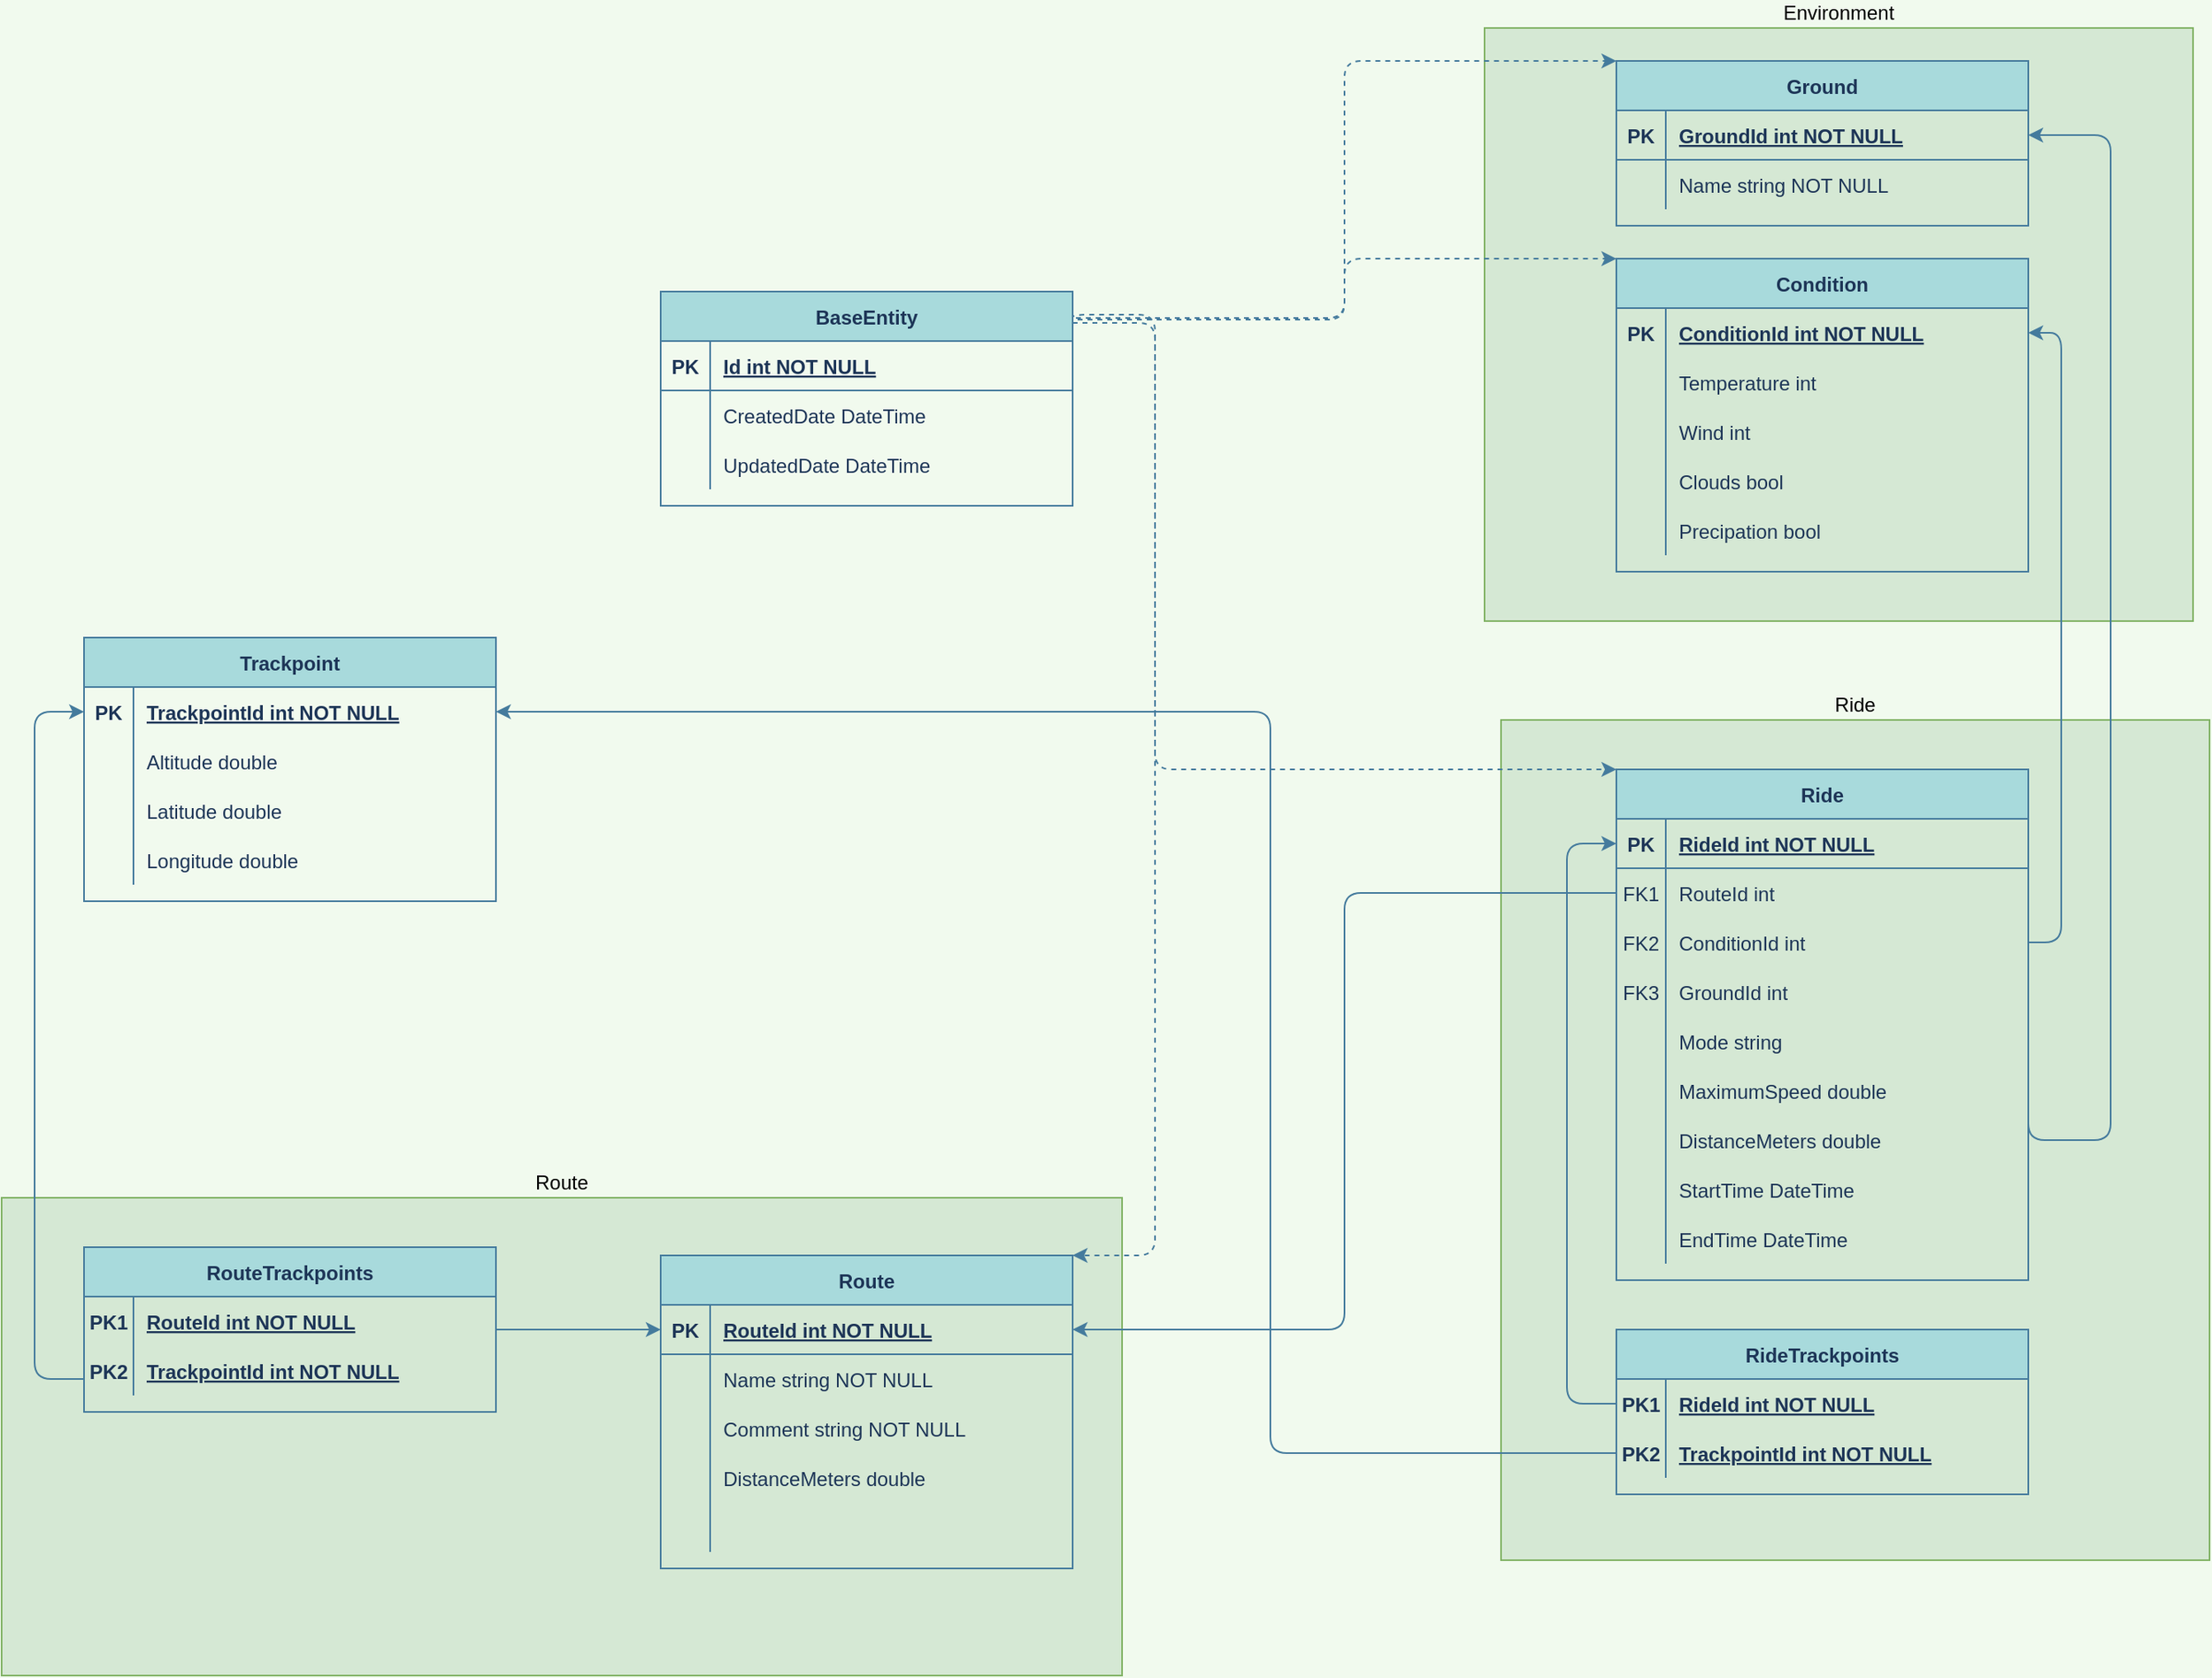 <mxfile version="14.4.9" type="device"><diagram id="R2lEEEUBdFMjLlhIrx00" name="Page-1"><mxGraphModel dx="2062" dy="1122" grid="1" gridSize="10" guides="1" tooltips="1" connect="1" arrows="1" fold="1" page="1" pageScale="1" pageWidth="1500" pageHeight="1500" background="#F1FAEE" math="0" shadow="0" extFonts="Permanent Marker^https://fonts.googleapis.com/css?family=Permanent+Marker"><root><mxCell id="0"/><mxCell id="1" parent="0"/><mxCell id="hCv6JCIEO1PQ2W5pFlKK-164" value="Route" style="rounded=0;whiteSpace=wrap;html=1;sketch=0;strokeColor=#82b366;labelBackgroundColor=none;labelPosition=center;verticalLabelPosition=top;align=center;verticalAlign=bottom;fillColor=#d5e8d4;" vertex="1" parent="1"><mxGeometry x="100" y="750" width="680" height="290" as="geometry"/></mxCell><mxCell id="hCv6JCIEO1PQ2W5pFlKK-148" value="Environment" style="rounded=0;whiteSpace=wrap;html=1;sketch=0;strokeColor=#82b366;labelBackgroundColor=none;labelPosition=center;verticalLabelPosition=top;align=center;verticalAlign=bottom;fillColor=#d5e8d4;" vertex="1" parent="1"><mxGeometry x="1000" y="40" width="430" height="360" as="geometry"/></mxCell><mxCell id="hCv6JCIEO1PQ2W5pFlKK-118" value="Ride" style="rounded=0;whiteSpace=wrap;html=1;sketch=0;strokeColor=#82b366;labelBackgroundColor=none;labelPosition=center;verticalLabelPosition=top;align=center;verticalAlign=bottom;fillColor=#d5e8d4;" vertex="1" parent="1"><mxGeometry x="1010" y="460" width="430" height="510" as="geometry"/></mxCell><mxCell id="C-vyLk0tnHw3VtMMgP7b-2" value="Condition" style="shape=table;startSize=30;container=1;collapsible=1;childLayout=tableLayout;fixedRows=1;rowLines=0;fontStyle=1;align=center;resizeLast=1;fillColor=#A8DADC;strokeColor=#457B9D;fontColor=#1D3557;" parent="1" vertex="1"><mxGeometry x="1080" y="180" width="250" height="190" as="geometry"/></mxCell><mxCell id="hCv6JCIEO1PQ2W5pFlKK-109" style="shape=partialRectangle;collapsible=0;dropTarget=0;pointerEvents=0;fillColor=none;points=[[0,0.5],[1,0.5]];portConstraint=eastwest;top=0;left=0;right=0;bottom=0;strokeColor=#457B9D;fontColor=#1D3557;" vertex="1" parent="C-vyLk0tnHw3VtMMgP7b-2"><mxGeometry y="30" width="250" height="30" as="geometry"/></mxCell><mxCell id="hCv6JCIEO1PQ2W5pFlKK-110" value="PK" style="shape=partialRectangle;overflow=hidden;connectable=0;fillColor=none;top=0;left=0;bottom=0;right=0;strokeColor=#457B9D;fontColor=#1D3557;fontStyle=1" vertex="1" parent="hCv6JCIEO1PQ2W5pFlKK-109"><mxGeometry width="30" height="30" as="geometry"/></mxCell><mxCell id="hCv6JCIEO1PQ2W5pFlKK-111" value="ConditionId int NOT NULL" style="shape=partialRectangle;overflow=hidden;connectable=0;fillColor=none;top=0;left=0;bottom=0;right=0;align=left;spacingLeft=6;strokeColor=#457B9D;fontColor=#1D3557;fontStyle=5" vertex="1" parent="hCv6JCIEO1PQ2W5pFlKK-109"><mxGeometry x="30" width="220" height="30" as="geometry"/></mxCell><mxCell id="C-vyLk0tnHw3VtMMgP7b-6" value="" style="shape=partialRectangle;collapsible=0;dropTarget=0;pointerEvents=0;fillColor=none;points=[[0,0.5],[1,0.5]];portConstraint=eastwest;top=0;left=0;right=0;bottom=0;strokeColor=#457B9D;fontColor=#1D3557;" parent="C-vyLk0tnHw3VtMMgP7b-2" vertex="1"><mxGeometry y="60" width="250" height="30" as="geometry"/></mxCell><mxCell id="C-vyLk0tnHw3VtMMgP7b-7" value="" style="shape=partialRectangle;overflow=hidden;connectable=0;fillColor=none;top=0;left=0;bottom=0;right=0;strokeColor=#457B9D;fontColor=#1D3557;" parent="C-vyLk0tnHw3VtMMgP7b-6" vertex="1"><mxGeometry width="30" height="30" as="geometry"/></mxCell><mxCell id="C-vyLk0tnHw3VtMMgP7b-8" value="Temperature int" style="shape=partialRectangle;overflow=hidden;connectable=0;fillColor=none;top=0;left=0;bottom=0;right=0;align=left;spacingLeft=6;strokeColor=#457B9D;fontColor=#1D3557;" parent="C-vyLk0tnHw3VtMMgP7b-6" vertex="1"><mxGeometry x="30" width="220" height="30" as="geometry"/></mxCell><mxCell id="C-vyLk0tnHw3VtMMgP7b-9" value="" style="shape=partialRectangle;collapsible=0;dropTarget=0;pointerEvents=0;fillColor=none;points=[[0,0.5],[1,0.5]];portConstraint=eastwest;top=0;left=0;right=0;bottom=0;strokeColor=#457B9D;fontColor=#1D3557;" parent="C-vyLk0tnHw3VtMMgP7b-2" vertex="1"><mxGeometry y="90" width="250" height="30" as="geometry"/></mxCell><mxCell id="C-vyLk0tnHw3VtMMgP7b-10" value="" style="shape=partialRectangle;overflow=hidden;connectable=0;fillColor=none;top=0;left=0;bottom=0;right=0;strokeColor=#457B9D;fontColor=#1D3557;" parent="C-vyLk0tnHw3VtMMgP7b-9" vertex="1"><mxGeometry width="30" height="30" as="geometry"/></mxCell><mxCell id="C-vyLk0tnHw3VtMMgP7b-11" value="Wind int" style="shape=partialRectangle;overflow=hidden;connectable=0;fillColor=none;top=0;left=0;bottom=0;right=0;align=left;spacingLeft=6;strokeColor=#457B9D;fontColor=#1D3557;" parent="C-vyLk0tnHw3VtMMgP7b-9" vertex="1"><mxGeometry x="30" width="220" height="30" as="geometry"/></mxCell><mxCell id="hCv6JCIEO1PQ2W5pFlKK-77" style="shape=partialRectangle;collapsible=0;dropTarget=0;pointerEvents=0;fillColor=none;points=[[0,0.5],[1,0.5]];portConstraint=eastwest;top=0;left=0;right=0;bottom=0;strokeColor=#457B9D;fontColor=#1D3557;" vertex="1" parent="C-vyLk0tnHw3VtMMgP7b-2"><mxGeometry y="120" width="250" height="30" as="geometry"/></mxCell><mxCell id="hCv6JCIEO1PQ2W5pFlKK-78" style="shape=partialRectangle;overflow=hidden;connectable=0;fillColor=none;top=0;left=0;bottom=0;right=0;strokeColor=#457B9D;fontColor=#1D3557;" vertex="1" parent="hCv6JCIEO1PQ2W5pFlKK-77"><mxGeometry width="30" height="30" as="geometry"/></mxCell><mxCell id="hCv6JCIEO1PQ2W5pFlKK-79" value="Clouds bool" style="shape=partialRectangle;overflow=hidden;connectable=0;fillColor=none;top=0;left=0;bottom=0;right=0;align=left;spacingLeft=6;strokeColor=#457B9D;fontColor=#1D3557;" vertex="1" parent="hCv6JCIEO1PQ2W5pFlKK-77"><mxGeometry x="30" width="220" height="30" as="geometry"/></mxCell><mxCell id="hCv6JCIEO1PQ2W5pFlKK-74" style="shape=partialRectangle;collapsible=0;dropTarget=0;pointerEvents=0;fillColor=none;points=[[0,0.5],[1,0.5]];portConstraint=eastwest;top=0;left=0;right=0;bottom=0;strokeColor=#457B9D;fontColor=#1D3557;" vertex="1" parent="C-vyLk0tnHw3VtMMgP7b-2"><mxGeometry y="150" width="250" height="30" as="geometry"/></mxCell><mxCell id="hCv6JCIEO1PQ2W5pFlKK-75" style="shape=partialRectangle;overflow=hidden;connectable=0;fillColor=none;top=0;left=0;bottom=0;right=0;strokeColor=#457B9D;fontColor=#1D3557;" vertex="1" parent="hCv6JCIEO1PQ2W5pFlKK-74"><mxGeometry width="30" height="30" as="geometry"/></mxCell><mxCell id="hCv6JCIEO1PQ2W5pFlKK-76" value="Precipation bool" style="shape=partialRectangle;overflow=hidden;connectable=0;fillColor=none;top=0;left=0;bottom=0;right=0;align=left;spacingLeft=6;strokeColor=#457B9D;fontColor=#1D3557;" vertex="1" parent="hCv6JCIEO1PQ2W5pFlKK-74"><mxGeometry x="30" width="220" height="30" as="geometry"/></mxCell><mxCell id="C-vyLk0tnHw3VtMMgP7b-13" value="Ride" style="shape=table;startSize=30;container=1;collapsible=1;childLayout=tableLayout;fixedRows=1;rowLines=0;fontStyle=1;align=center;resizeLast=1;fillColor=#A8DADC;strokeColor=#457B9D;fontColor=#1D3557;" parent="1" vertex="1"><mxGeometry x="1080" y="490" width="250" height="310" as="geometry"/></mxCell><mxCell id="C-vyLk0tnHw3VtMMgP7b-14" value="" style="shape=partialRectangle;collapsible=0;dropTarget=0;pointerEvents=0;fillColor=none;points=[[0,0.5],[1,0.5]];portConstraint=eastwest;top=0;left=0;right=0;bottom=1;strokeColor=#457B9D;fontColor=#1D3557;" parent="C-vyLk0tnHw3VtMMgP7b-13" vertex="1"><mxGeometry y="30" width="250" height="30" as="geometry"/></mxCell><mxCell id="C-vyLk0tnHw3VtMMgP7b-15" value="PK" style="shape=partialRectangle;overflow=hidden;connectable=0;fillColor=none;top=0;left=0;bottom=0;right=0;fontStyle=1;strokeColor=#457B9D;fontColor=#1D3557;" parent="C-vyLk0tnHw3VtMMgP7b-14" vertex="1"><mxGeometry width="30" height="30" as="geometry"/></mxCell><mxCell id="C-vyLk0tnHw3VtMMgP7b-16" value="RideId int NOT NULL " style="shape=partialRectangle;overflow=hidden;connectable=0;fillColor=none;top=0;left=0;bottom=0;right=0;align=left;spacingLeft=6;fontStyle=5;strokeColor=#457B9D;fontColor=#1D3557;" parent="C-vyLk0tnHw3VtMMgP7b-14" vertex="1"><mxGeometry x="30" width="220" height="30" as="geometry"/></mxCell><mxCell id="hCv6JCIEO1PQ2W5pFlKK-119" style="shape=partialRectangle;collapsible=0;dropTarget=0;pointerEvents=0;fillColor=none;points=[[0,0.5],[1,0.5]];portConstraint=eastwest;top=0;left=0;right=0;bottom=0;strokeColor=#457B9D;fontColor=#1D3557;" vertex="1" parent="C-vyLk0tnHw3VtMMgP7b-13"><mxGeometry y="60" width="250" height="30" as="geometry"/></mxCell><mxCell id="hCv6JCIEO1PQ2W5pFlKK-120" value="FK1" style="shape=partialRectangle;overflow=hidden;connectable=0;fillColor=none;top=0;left=0;bottom=0;right=0;strokeColor=#457B9D;fontColor=#1D3557;" vertex="1" parent="hCv6JCIEO1PQ2W5pFlKK-119"><mxGeometry width="30" height="30" as="geometry"/></mxCell><mxCell id="hCv6JCIEO1PQ2W5pFlKK-121" value="RouteId int" style="shape=partialRectangle;overflow=hidden;connectable=0;fillColor=none;top=0;left=0;bottom=0;right=0;align=left;spacingLeft=6;strokeColor=#457B9D;fontColor=#1D3557;" vertex="1" parent="hCv6JCIEO1PQ2W5pFlKK-119"><mxGeometry x="30" width="220" height="30" as="geometry"/></mxCell><mxCell id="hCv6JCIEO1PQ2W5pFlKK-112" style="shape=partialRectangle;collapsible=0;dropTarget=0;pointerEvents=0;fillColor=none;points=[[0,0.5],[1,0.5]];portConstraint=eastwest;top=0;left=0;right=0;bottom=0;strokeColor=#457B9D;fontColor=#1D3557;" vertex="1" parent="C-vyLk0tnHw3VtMMgP7b-13"><mxGeometry y="90" width="250" height="30" as="geometry"/></mxCell><mxCell id="hCv6JCIEO1PQ2W5pFlKK-113" value="FK2" style="shape=partialRectangle;overflow=hidden;connectable=0;fillColor=none;top=0;left=0;bottom=0;right=0;strokeColor=#457B9D;fontColor=#1D3557;" vertex="1" parent="hCv6JCIEO1PQ2W5pFlKK-112"><mxGeometry width="30" height="30" as="geometry"/></mxCell><mxCell id="hCv6JCIEO1PQ2W5pFlKK-114" value="ConditionId int" style="shape=partialRectangle;overflow=hidden;connectable=0;fillColor=none;top=0;left=0;bottom=0;right=0;align=left;spacingLeft=6;strokeColor=#457B9D;fontColor=#1D3557;" vertex="1" parent="hCv6JCIEO1PQ2W5pFlKK-112"><mxGeometry x="30" width="220" height="30" as="geometry"/></mxCell><mxCell id="hCv6JCIEO1PQ2W5pFlKK-140" style="shape=partialRectangle;collapsible=0;dropTarget=0;pointerEvents=0;fillColor=none;points=[[0,0.5],[1,0.5]];portConstraint=eastwest;top=0;left=0;right=0;bottom=0;strokeColor=#457B9D;fontColor=#1D3557;" vertex="1" parent="C-vyLk0tnHw3VtMMgP7b-13"><mxGeometry y="120" width="250" height="30" as="geometry"/></mxCell><mxCell id="hCv6JCIEO1PQ2W5pFlKK-141" value="FK3" style="shape=partialRectangle;overflow=hidden;connectable=0;fillColor=none;top=0;left=0;bottom=0;right=0;strokeColor=#457B9D;fontColor=#1D3557;" vertex="1" parent="hCv6JCIEO1PQ2W5pFlKK-140"><mxGeometry width="30" height="30" as="geometry"/></mxCell><mxCell id="hCv6JCIEO1PQ2W5pFlKK-142" value="GroundId int" style="shape=partialRectangle;overflow=hidden;connectable=0;fillColor=none;top=0;left=0;bottom=0;right=0;align=left;spacingLeft=6;strokeColor=#457B9D;fontColor=#1D3557;" vertex="1" parent="hCv6JCIEO1PQ2W5pFlKK-140"><mxGeometry x="30" width="220" height="30" as="geometry"/></mxCell><mxCell id="hCv6JCIEO1PQ2W5pFlKK-145" style="shape=partialRectangle;collapsible=0;dropTarget=0;pointerEvents=0;fillColor=none;points=[[0,0.5],[1,0.5]];portConstraint=eastwest;top=0;left=0;right=0;bottom=0;strokeColor=#457B9D;fontColor=#1D3557;" vertex="1" parent="C-vyLk0tnHw3VtMMgP7b-13"><mxGeometry y="150" width="250" height="30" as="geometry"/></mxCell><mxCell id="hCv6JCIEO1PQ2W5pFlKK-146" style="shape=partialRectangle;overflow=hidden;connectable=0;fillColor=none;top=0;left=0;bottom=0;right=0;strokeColor=#457B9D;fontColor=#1D3557;" vertex="1" parent="hCv6JCIEO1PQ2W5pFlKK-145"><mxGeometry width="30" height="30" as="geometry"/></mxCell><mxCell id="hCv6JCIEO1PQ2W5pFlKK-147" value="Mode string" style="shape=partialRectangle;overflow=hidden;connectable=0;fillColor=none;top=0;left=0;bottom=0;right=0;align=left;spacingLeft=6;strokeColor=#457B9D;fontColor=#1D3557;" vertex="1" parent="hCv6JCIEO1PQ2W5pFlKK-145"><mxGeometry x="30" width="220" height="30" as="geometry"/></mxCell><mxCell id="C-vyLk0tnHw3VtMMgP7b-17" value="" style="shape=partialRectangle;collapsible=0;dropTarget=0;pointerEvents=0;fillColor=none;points=[[0,0.5],[1,0.5]];portConstraint=eastwest;top=0;left=0;right=0;bottom=0;strokeColor=#457B9D;fontColor=#1D3557;" parent="C-vyLk0tnHw3VtMMgP7b-13" vertex="1"><mxGeometry y="180" width="250" height="30" as="geometry"/></mxCell><mxCell id="C-vyLk0tnHw3VtMMgP7b-18" value="" style="shape=partialRectangle;overflow=hidden;connectable=0;fillColor=none;top=0;left=0;bottom=0;right=0;strokeColor=#457B9D;fontColor=#1D3557;" parent="C-vyLk0tnHw3VtMMgP7b-17" vertex="1"><mxGeometry width="30" height="30" as="geometry"/></mxCell><mxCell id="C-vyLk0tnHw3VtMMgP7b-19" value="MaximumSpeed double" style="shape=partialRectangle;overflow=hidden;connectable=0;fillColor=none;top=0;left=0;bottom=0;right=0;align=left;spacingLeft=6;strokeColor=#457B9D;fontColor=#1D3557;" parent="C-vyLk0tnHw3VtMMgP7b-17" vertex="1"><mxGeometry x="30" width="220" height="30" as="geometry"/></mxCell><mxCell id="C-vyLk0tnHw3VtMMgP7b-20" value="" style="shape=partialRectangle;collapsible=0;dropTarget=0;pointerEvents=0;fillColor=none;points=[[0,0.5],[1,0.5]];portConstraint=eastwest;top=0;left=0;right=0;bottom=0;strokeColor=#457B9D;fontColor=#1D3557;" parent="C-vyLk0tnHw3VtMMgP7b-13" vertex="1"><mxGeometry y="210" width="250" height="30" as="geometry"/></mxCell><mxCell id="C-vyLk0tnHw3VtMMgP7b-21" value="" style="shape=partialRectangle;overflow=hidden;connectable=0;fillColor=none;top=0;left=0;bottom=0;right=0;strokeColor=#457B9D;fontColor=#1D3557;" parent="C-vyLk0tnHw3VtMMgP7b-20" vertex="1"><mxGeometry width="30" height="30" as="geometry"/></mxCell><mxCell id="C-vyLk0tnHw3VtMMgP7b-22" value="DistanceMeters double" style="shape=partialRectangle;overflow=hidden;connectable=0;fillColor=none;top=0;left=0;bottom=0;right=0;align=left;spacingLeft=6;strokeColor=#457B9D;fontColor=#1D3557;" parent="C-vyLk0tnHw3VtMMgP7b-20" vertex="1"><mxGeometry x="30" width="220" height="30" as="geometry"/></mxCell><mxCell id="hCv6JCIEO1PQ2W5pFlKK-85" style="shape=partialRectangle;collapsible=0;dropTarget=0;pointerEvents=0;fillColor=none;points=[[0,0.5],[1,0.5]];portConstraint=eastwest;top=0;left=0;right=0;bottom=0;strokeColor=#457B9D;fontColor=#1D3557;" vertex="1" parent="C-vyLk0tnHw3VtMMgP7b-13"><mxGeometry y="240" width="250" height="30" as="geometry"/></mxCell><mxCell id="hCv6JCIEO1PQ2W5pFlKK-86" style="shape=partialRectangle;overflow=hidden;connectable=0;fillColor=none;top=0;left=0;bottom=0;right=0;strokeColor=#457B9D;fontColor=#1D3557;" vertex="1" parent="hCv6JCIEO1PQ2W5pFlKK-85"><mxGeometry width="30" height="30" as="geometry"/></mxCell><mxCell id="hCv6JCIEO1PQ2W5pFlKK-87" value="StartTime DateTime" style="shape=partialRectangle;overflow=hidden;connectable=0;fillColor=none;top=0;left=0;bottom=0;right=0;align=left;spacingLeft=6;strokeColor=#457B9D;fontColor=#1D3557;" vertex="1" parent="hCv6JCIEO1PQ2W5pFlKK-85"><mxGeometry x="30" width="220" height="30" as="geometry"/></mxCell><mxCell id="hCv6JCIEO1PQ2W5pFlKK-88" style="shape=partialRectangle;collapsible=0;dropTarget=0;pointerEvents=0;fillColor=none;points=[[0,0.5],[1,0.5]];portConstraint=eastwest;top=0;left=0;right=0;bottom=0;strokeColor=#457B9D;fontColor=#1D3557;" vertex="1" parent="C-vyLk0tnHw3VtMMgP7b-13"><mxGeometry y="270" width="250" height="30" as="geometry"/></mxCell><mxCell id="hCv6JCIEO1PQ2W5pFlKK-89" style="shape=partialRectangle;overflow=hidden;connectable=0;fillColor=none;top=0;left=0;bottom=0;right=0;strokeColor=#457B9D;fontColor=#1D3557;" vertex="1" parent="hCv6JCIEO1PQ2W5pFlKK-88"><mxGeometry width="30" height="30" as="geometry"/></mxCell><mxCell id="hCv6JCIEO1PQ2W5pFlKK-90" value="EndTime DateTime" style="shape=partialRectangle;overflow=hidden;connectable=0;fillColor=none;top=0;left=0;bottom=0;right=0;align=left;spacingLeft=6;strokeColor=#457B9D;fontColor=#1D3557;" vertex="1" parent="hCv6JCIEO1PQ2W5pFlKK-88"><mxGeometry x="30" width="220" height="30" as="geometry"/></mxCell><mxCell id="hCv6JCIEO1PQ2W5pFlKK-166" style="edgeStyle=orthogonalEdgeStyle;curved=0;rounded=1;sketch=0;orthogonalLoop=1;jettySize=auto;html=1;entryX=0;entryY=0;entryDx=0;entryDy=0;dashed=1;strokeColor=#457B9D;fillColor=#A8DADC;fontColor=#000000;exitX=1.008;exitY=0.123;exitDx=0;exitDy=0;exitPerimeter=0;" edge="1" parent="1" source="C-vyLk0tnHw3VtMMgP7b-23" target="hCv6JCIEO1PQ2W5pFlKK-130"><mxGeometry relative="1" as="geometry"><Array as="points"><mxPoint x="915" y="216"/><mxPoint x="915" y="60"/></Array></mxGeometry></mxCell><mxCell id="C-vyLk0tnHw3VtMMgP7b-23" value="BaseEntity" style="shape=table;startSize=30;container=1;collapsible=1;childLayout=tableLayout;fixedRows=1;rowLines=0;fontStyle=1;align=center;resizeLast=1;fillColor=#A8DADC;strokeColor=#457B9D;fontColor=#1D3557;" parent="1" vertex="1"><mxGeometry x="500" y="200" width="250" height="130" as="geometry"/></mxCell><mxCell id="C-vyLk0tnHw3VtMMgP7b-24" value="" style="shape=partialRectangle;collapsible=0;dropTarget=0;pointerEvents=0;fillColor=none;points=[[0,0.5],[1,0.5]];portConstraint=eastwest;top=0;left=0;right=0;bottom=1;strokeColor=#457B9D;fontColor=#1D3557;" parent="C-vyLk0tnHw3VtMMgP7b-23" vertex="1"><mxGeometry y="30" width="250" height="30" as="geometry"/></mxCell><mxCell id="C-vyLk0tnHw3VtMMgP7b-25" value="PK" style="shape=partialRectangle;overflow=hidden;connectable=0;fillColor=none;top=0;left=0;bottom=0;right=0;fontStyle=1;strokeColor=#457B9D;fontColor=#1D3557;" parent="C-vyLk0tnHw3VtMMgP7b-24" vertex="1"><mxGeometry width="30" height="30" as="geometry"/></mxCell><mxCell id="C-vyLk0tnHw3VtMMgP7b-26" value="Id int NOT NULL " style="shape=partialRectangle;overflow=hidden;connectable=0;fillColor=none;top=0;left=0;bottom=0;right=0;align=left;spacingLeft=6;fontStyle=5;strokeColor=#457B9D;fontColor=#1D3557;" parent="C-vyLk0tnHw3VtMMgP7b-24" vertex="1"><mxGeometry x="30" width="220" height="30" as="geometry"/></mxCell><mxCell id="C-vyLk0tnHw3VtMMgP7b-27" value="" style="shape=partialRectangle;collapsible=0;dropTarget=0;pointerEvents=0;fillColor=none;points=[[0,0.5],[1,0.5]];portConstraint=eastwest;top=0;left=0;right=0;bottom=0;strokeColor=#457B9D;fontColor=#1D3557;" parent="C-vyLk0tnHw3VtMMgP7b-23" vertex="1"><mxGeometry y="60" width="250" height="30" as="geometry"/></mxCell><mxCell id="C-vyLk0tnHw3VtMMgP7b-28" value="" style="shape=partialRectangle;overflow=hidden;connectable=0;fillColor=none;top=0;left=0;bottom=0;right=0;strokeColor=#457B9D;fontColor=#1D3557;" parent="C-vyLk0tnHw3VtMMgP7b-27" vertex="1"><mxGeometry width="30" height="30" as="geometry"/></mxCell><mxCell id="C-vyLk0tnHw3VtMMgP7b-29" value="CreatedDate DateTime" style="shape=partialRectangle;overflow=hidden;connectable=0;fillColor=none;top=0;left=0;bottom=0;right=0;align=left;spacingLeft=6;strokeColor=#457B9D;fontColor=#1D3557;" parent="C-vyLk0tnHw3VtMMgP7b-27" vertex="1"><mxGeometry x="30" width="220" height="30" as="geometry"/></mxCell><mxCell id="hCv6JCIEO1PQ2W5pFlKK-51" style="shape=partialRectangle;collapsible=0;dropTarget=0;pointerEvents=0;fillColor=none;points=[[0,0.5],[1,0.5]];portConstraint=eastwest;top=0;left=0;right=0;bottom=0;strokeColor=#457B9D;fontColor=#1D3557;" vertex="1" parent="C-vyLk0tnHw3VtMMgP7b-23"><mxGeometry y="90" width="250" height="30" as="geometry"/></mxCell><mxCell id="hCv6JCIEO1PQ2W5pFlKK-52" style="shape=partialRectangle;overflow=hidden;connectable=0;fillColor=none;top=0;left=0;bottom=0;right=0;strokeColor=#457B9D;fontColor=#1D3557;" vertex="1" parent="hCv6JCIEO1PQ2W5pFlKK-51"><mxGeometry width="30" height="30" as="geometry"/></mxCell><mxCell id="hCv6JCIEO1PQ2W5pFlKK-53" value="UpdatedDate DateTime" style="shape=partialRectangle;overflow=hidden;connectable=0;fillColor=none;top=0;left=0;bottom=0;right=0;align=left;spacingLeft=6;strokeColor=#457B9D;fontColor=#1D3557;" vertex="1" parent="hCv6JCIEO1PQ2W5pFlKK-51"><mxGeometry x="30" width="220" height="30" as="geometry"/></mxCell><mxCell id="hCv6JCIEO1PQ2W5pFlKK-1" value="RideTrackpoints" style="shape=table;startSize=30;container=1;collapsible=1;childLayout=tableLayout;fixedRows=1;rowLines=0;fontStyle=1;align=center;resizeLast=1;fillColor=#A8DADC;strokeColor=#457B9D;fontColor=#1D3557;" vertex="1" parent="1"><mxGeometry x="1080" y="830" width="250" height="100" as="geometry"/></mxCell><mxCell id="hCv6JCIEO1PQ2W5pFlKK-5" value="" style="shape=partialRectangle;collapsible=0;dropTarget=0;pointerEvents=0;fillColor=none;points=[[0,0.5],[1,0.5]];portConstraint=eastwest;top=0;left=0;right=0;bottom=0;strokeColor=#457B9D;fontColor=#1D3557;" vertex="1" parent="hCv6JCIEO1PQ2W5pFlKK-1"><mxGeometry y="30" width="250" height="30" as="geometry"/></mxCell><mxCell id="hCv6JCIEO1PQ2W5pFlKK-6" value="PK1" style="shape=partialRectangle;overflow=hidden;connectable=0;fillColor=none;top=0;left=0;bottom=0;right=0;strokeColor=#457B9D;fontColor=#1D3557;fontStyle=1" vertex="1" parent="hCv6JCIEO1PQ2W5pFlKK-5"><mxGeometry width="30" height="30" as="geometry"/></mxCell><mxCell id="hCv6JCIEO1PQ2W5pFlKK-7" value="RideId int NOT NULL" style="shape=partialRectangle;overflow=hidden;connectable=0;fillColor=none;top=0;left=0;bottom=0;right=0;align=left;spacingLeft=6;strokeColor=#457B9D;fontColor=#1D3557;fontStyle=5" vertex="1" parent="hCv6JCIEO1PQ2W5pFlKK-5"><mxGeometry x="30" width="220" height="30" as="geometry"/></mxCell><mxCell id="hCv6JCIEO1PQ2W5pFlKK-8" value="" style="shape=partialRectangle;collapsible=0;dropTarget=0;pointerEvents=0;fillColor=none;points=[[0,0.5],[1,0.5]];portConstraint=eastwest;top=0;left=0;right=0;bottom=0;strokeColor=#457B9D;fontColor=#1D3557;" vertex="1" parent="hCv6JCIEO1PQ2W5pFlKK-1"><mxGeometry y="60" width="250" height="30" as="geometry"/></mxCell><mxCell id="hCv6JCIEO1PQ2W5pFlKK-9" value="PK2" style="shape=partialRectangle;overflow=hidden;connectable=0;fillColor=none;top=0;left=0;bottom=0;right=0;strokeColor=#457B9D;fontColor=#1D3557;fontStyle=1" vertex="1" parent="hCv6JCIEO1PQ2W5pFlKK-8"><mxGeometry width="30" height="30" as="geometry"/></mxCell><mxCell id="hCv6JCIEO1PQ2W5pFlKK-10" value="TrackpointId int NOT NULL" style="shape=partialRectangle;overflow=hidden;connectable=0;fillColor=none;top=0;left=0;bottom=0;right=0;align=left;spacingLeft=6;strokeColor=#457B9D;fontColor=#1D3557;fontStyle=5" vertex="1" parent="hCv6JCIEO1PQ2W5pFlKK-8"><mxGeometry x="30" width="220" height="30" as="geometry"/></mxCell><mxCell id="hCv6JCIEO1PQ2W5pFlKK-21" value="Route" style="shape=table;startSize=30;container=1;collapsible=1;childLayout=tableLayout;fixedRows=1;rowLines=0;fontStyle=1;align=center;resizeLast=1;fillColor=#A8DADC;strokeColor=#457B9D;fontColor=#1D3557;" vertex="1" parent="1"><mxGeometry x="500" y="785" width="250" height="190" as="geometry"/></mxCell><mxCell id="hCv6JCIEO1PQ2W5pFlKK-22" value="" style="shape=partialRectangle;collapsible=0;dropTarget=0;pointerEvents=0;fillColor=none;points=[[0,0.5],[1,0.5]];portConstraint=eastwest;top=0;left=0;right=0;bottom=1;strokeColor=#457B9D;fontColor=#1D3557;" vertex="1" parent="hCv6JCIEO1PQ2W5pFlKK-21"><mxGeometry y="30" width="250" height="30" as="geometry"/></mxCell><mxCell id="hCv6JCIEO1PQ2W5pFlKK-23" value="PK" style="shape=partialRectangle;overflow=hidden;connectable=0;fillColor=none;top=0;left=0;bottom=0;right=0;fontStyle=1;strokeColor=#457B9D;fontColor=#1D3557;" vertex="1" parent="hCv6JCIEO1PQ2W5pFlKK-22"><mxGeometry width="30" height="30" as="geometry"/></mxCell><mxCell id="hCv6JCIEO1PQ2W5pFlKK-24" value="RouteId int NOT NULL " style="shape=partialRectangle;overflow=hidden;connectable=0;fillColor=none;top=0;left=0;bottom=0;right=0;align=left;spacingLeft=6;fontStyle=5;strokeColor=#457B9D;fontColor=#1D3557;" vertex="1" parent="hCv6JCIEO1PQ2W5pFlKK-22"><mxGeometry x="30" width="220" height="30" as="geometry"/></mxCell><mxCell id="hCv6JCIEO1PQ2W5pFlKK-25" value="" style="shape=partialRectangle;collapsible=0;dropTarget=0;pointerEvents=0;fillColor=none;points=[[0,0.5],[1,0.5]];portConstraint=eastwest;top=0;left=0;right=0;bottom=0;strokeColor=#457B9D;fontColor=#1D3557;" vertex="1" parent="hCv6JCIEO1PQ2W5pFlKK-21"><mxGeometry y="60" width="250" height="30" as="geometry"/></mxCell><mxCell id="hCv6JCIEO1PQ2W5pFlKK-26" value="" style="shape=partialRectangle;overflow=hidden;connectable=0;fillColor=none;top=0;left=0;bottom=0;right=0;strokeColor=#457B9D;fontColor=#1D3557;" vertex="1" parent="hCv6JCIEO1PQ2W5pFlKK-25"><mxGeometry width="30" height="30" as="geometry"/></mxCell><mxCell id="hCv6JCIEO1PQ2W5pFlKK-27" value="Name string NOT NULL" style="shape=partialRectangle;overflow=hidden;connectable=0;fillColor=none;top=0;left=0;bottom=0;right=0;align=left;spacingLeft=6;strokeColor=#457B9D;fontColor=#1D3557;" vertex="1" parent="hCv6JCIEO1PQ2W5pFlKK-25"><mxGeometry x="30" width="220" height="30" as="geometry"/></mxCell><mxCell id="hCv6JCIEO1PQ2W5pFlKK-28" value="" style="shape=partialRectangle;collapsible=0;dropTarget=0;pointerEvents=0;fillColor=none;points=[[0,0.5],[1,0.5]];portConstraint=eastwest;top=0;left=0;right=0;bottom=0;strokeColor=#457B9D;fontColor=#1D3557;" vertex="1" parent="hCv6JCIEO1PQ2W5pFlKK-21"><mxGeometry y="90" width="250" height="30" as="geometry"/></mxCell><mxCell id="hCv6JCIEO1PQ2W5pFlKK-29" value="" style="shape=partialRectangle;overflow=hidden;connectable=0;fillColor=none;top=0;left=0;bottom=0;right=0;strokeColor=#457B9D;fontColor=#1D3557;" vertex="1" parent="hCv6JCIEO1PQ2W5pFlKK-28"><mxGeometry width="30" height="30" as="geometry"/></mxCell><mxCell id="hCv6JCIEO1PQ2W5pFlKK-30" value="Comment string NOT NULL" style="shape=partialRectangle;overflow=hidden;connectable=0;fillColor=none;top=0;left=0;bottom=0;right=0;align=left;spacingLeft=6;strokeColor=#457B9D;fontColor=#1D3557;" vertex="1" parent="hCv6JCIEO1PQ2W5pFlKK-28"><mxGeometry x="30" width="220" height="30" as="geometry"/></mxCell><mxCell id="hCv6JCIEO1PQ2W5pFlKK-152" style="shape=partialRectangle;collapsible=0;dropTarget=0;pointerEvents=0;fillColor=none;points=[[0,0.5],[1,0.5]];portConstraint=eastwest;top=0;left=0;right=0;bottom=0;strokeColor=#457B9D;fontColor=#1D3557;" vertex="1" parent="hCv6JCIEO1PQ2W5pFlKK-21"><mxGeometry y="120" width="250" height="30" as="geometry"/></mxCell><mxCell id="hCv6JCIEO1PQ2W5pFlKK-153" style="shape=partialRectangle;overflow=hidden;connectable=0;fillColor=none;top=0;left=0;bottom=0;right=0;strokeColor=#457B9D;fontColor=#1D3557;" vertex="1" parent="hCv6JCIEO1PQ2W5pFlKK-152"><mxGeometry width="30" height="30" as="geometry"/></mxCell><mxCell id="hCv6JCIEO1PQ2W5pFlKK-154" value="DistanceMeters double" style="shape=partialRectangle;overflow=hidden;connectable=0;fillColor=none;top=0;left=0;bottom=0;right=0;align=left;spacingLeft=6;strokeColor=#457B9D;fontColor=#1D3557;" vertex="1" parent="hCv6JCIEO1PQ2W5pFlKK-152"><mxGeometry x="30" width="220" height="30" as="geometry"/></mxCell><mxCell id="hCv6JCIEO1PQ2W5pFlKK-149" style="shape=partialRectangle;collapsible=0;dropTarget=0;pointerEvents=0;fillColor=none;points=[[0,0.5],[1,0.5]];portConstraint=eastwest;top=0;left=0;right=0;bottom=0;strokeColor=#457B9D;fontColor=#1D3557;" vertex="1" parent="hCv6JCIEO1PQ2W5pFlKK-21"><mxGeometry y="150" width="250" height="30" as="geometry"/></mxCell><mxCell id="hCv6JCIEO1PQ2W5pFlKK-150" style="shape=partialRectangle;overflow=hidden;connectable=0;fillColor=none;top=0;left=0;bottom=0;right=0;strokeColor=#457B9D;fontColor=#1D3557;" vertex="1" parent="hCv6JCIEO1PQ2W5pFlKK-149"><mxGeometry width="30" height="30" as="geometry"/></mxCell><mxCell id="hCv6JCIEO1PQ2W5pFlKK-151" style="shape=partialRectangle;overflow=hidden;connectable=0;fillColor=none;top=0;left=0;bottom=0;right=0;align=left;spacingLeft=6;strokeColor=#457B9D;fontColor=#1D3557;" vertex="1" parent="hCv6JCIEO1PQ2W5pFlKK-149"><mxGeometry x="30" width="220" height="30" as="geometry"/></mxCell><mxCell id="hCv6JCIEO1PQ2W5pFlKK-41" value="Trackpoint" style="shape=table;startSize=30;container=1;collapsible=1;childLayout=tableLayout;fixedRows=1;rowLines=0;fontStyle=1;align=center;resizeLast=1;fillColor=#A8DADC;strokeColor=#457B9D;fontColor=#1D3557;" vertex="1" parent="1"><mxGeometry x="150" y="410" width="250" height="160" as="geometry"/></mxCell><mxCell id="hCv6JCIEO1PQ2W5pFlKK-105" style="shape=partialRectangle;collapsible=0;dropTarget=0;pointerEvents=0;fillColor=none;points=[[0,0.5],[1,0.5]];portConstraint=eastwest;top=0;left=0;right=0;bottom=0;strokeColor=#457B9D;fontColor=#1D3557;" vertex="1" parent="hCv6JCIEO1PQ2W5pFlKK-41"><mxGeometry y="30" width="250" height="30" as="geometry"/></mxCell><mxCell id="hCv6JCIEO1PQ2W5pFlKK-106" value="PK" style="shape=partialRectangle;overflow=hidden;connectable=0;top=0;left=0;bottom=0;right=0;fontColor=#1D3557;fontStyle=1;fillColor=none;" vertex="1" parent="hCv6JCIEO1PQ2W5pFlKK-105"><mxGeometry width="30" height="30" as="geometry"/></mxCell><mxCell id="hCv6JCIEO1PQ2W5pFlKK-107" value="TrackpointId int NOT NULL" style="shape=partialRectangle;overflow=hidden;connectable=0;top=0;left=0;bottom=0;right=0;align=left;spacingLeft=6;fontColor=#1D3557;fontStyle=5;fillColor=none;strokeColor=#457B9D;" vertex="1" parent="hCv6JCIEO1PQ2W5pFlKK-105"><mxGeometry x="30" width="220" height="30" as="geometry"/></mxCell><mxCell id="hCv6JCIEO1PQ2W5pFlKK-45" value="" style="shape=partialRectangle;collapsible=0;dropTarget=0;pointerEvents=0;fillColor=none;points=[[0,0.5],[1,0.5]];portConstraint=eastwest;top=0;left=0;right=0;bottom=0;strokeColor=#457B9D;fontColor=#1D3557;" vertex="1" parent="hCv6JCIEO1PQ2W5pFlKK-41"><mxGeometry y="60" width="250" height="30" as="geometry"/></mxCell><mxCell id="hCv6JCIEO1PQ2W5pFlKK-46" value="" style="shape=partialRectangle;overflow=hidden;connectable=0;fillColor=none;top=0;left=0;bottom=0;right=0;strokeColor=#457B9D;fontColor=#1D3557;" vertex="1" parent="hCv6JCIEO1PQ2W5pFlKK-45"><mxGeometry width="30" height="30" as="geometry"/></mxCell><mxCell id="hCv6JCIEO1PQ2W5pFlKK-47" value="Altitude double" style="shape=partialRectangle;overflow=hidden;connectable=0;fillColor=none;top=0;left=0;bottom=0;right=0;align=left;spacingLeft=6;strokeColor=#457B9D;fontColor=#1D3557;" vertex="1" parent="hCv6JCIEO1PQ2W5pFlKK-45"><mxGeometry x="30" width="220" height="30" as="geometry"/></mxCell><mxCell id="hCv6JCIEO1PQ2W5pFlKK-48" value="" style="shape=partialRectangle;collapsible=0;dropTarget=0;pointerEvents=0;fillColor=none;points=[[0,0.5],[1,0.5]];portConstraint=eastwest;top=0;left=0;right=0;bottom=0;strokeColor=#457B9D;fontColor=#1D3557;" vertex="1" parent="hCv6JCIEO1PQ2W5pFlKK-41"><mxGeometry y="90" width="250" height="30" as="geometry"/></mxCell><mxCell id="hCv6JCIEO1PQ2W5pFlKK-49" value="" style="shape=partialRectangle;overflow=hidden;connectable=0;fillColor=none;top=0;left=0;bottom=0;right=0;strokeColor=#457B9D;fontColor=#1D3557;" vertex="1" parent="hCv6JCIEO1PQ2W5pFlKK-48"><mxGeometry width="30" height="30" as="geometry"/></mxCell><mxCell id="hCv6JCIEO1PQ2W5pFlKK-50" value="Latitude double" style="shape=partialRectangle;overflow=hidden;connectable=0;fillColor=none;top=0;left=0;bottom=0;right=0;align=left;spacingLeft=6;strokeColor=#457B9D;fontColor=#1D3557;" vertex="1" parent="hCv6JCIEO1PQ2W5pFlKK-48"><mxGeometry x="30" width="220" height="30" as="geometry"/></mxCell><mxCell id="hCv6JCIEO1PQ2W5pFlKK-80" style="shape=partialRectangle;collapsible=0;dropTarget=0;pointerEvents=0;fillColor=none;points=[[0,0.5],[1,0.5]];portConstraint=eastwest;top=0;left=0;right=0;bottom=0;strokeColor=#457B9D;fontColor=#1D3557;" vertex="1" parent="hCv6JCIEO1PQ2W5pFlKK-41"><mxGeometry y="120" width="250" height="30" as="geometry"/></mxCell><mxCell id="hCv6JCIEO1PQ2W5pFlKK-81" style="shape=partialRectangle;overflow=hidden;connectable=0;fillColor=none;top=0;left=0;bottom=0;right=0;strokeColor=#457B9D;fontColor=#1D3557;" vertex="1" parent="hCv6JCIEO1PQ2W5pFlKK-80"><mxGeometry width="30" height="30" as="geometry"/></mxCell><mxCell id="hCv6JCIEO1PQ2W5pFlKK-82" value="Longitude double" style="shape=partialRectangle;overflow=hidden;connectable=0;fillColor=none;top=0;left=0;bottom=0;right=0;align=left;spacingLeft=6;strokeColor=#457B9D;fontColor=#1D3557;" vertex="1" parent="hCv6JCIEO1PQ2W5pFlKK-80"><mxGeometry x="30" width="220" height="30" as="geometry"/></mxCell><mxCell id="hCv6JCIEO1PQ2W5pFlKK-103" style="edgeStyle=orthogonalEdgeStyle;curved=0;rounded=1;sketch=0;orthogonalLoop=1;jettySize=auto;html=1;entryX=1;entryY=0.5;entryDx=0;entryDy=0;strokeColor=#457B9D;fillColor=#A8DADC;fontColor=#1D3557;" edge="1" parent="1" source="hCv6JCIEO1PQ2W5pFlKK-100" target="hCv6JCIEO1PQ2W5pFlKK-2"><mxGeometry relative="1" as="geometry"/></mxCell><mxCell id="hCv6JCIEO1PQ2W5pFlKK-104" style="edgeStyle=orthogonalEdgeStyle;curved=0;rounded=1;sketch=0;orthogonalLoop=1;jettySize=auto;html=1;entryX=0;entryY=0.5;entryDx=0;entryDy=0;strokeColor=#457B9D;fillColor=#A8DADC;fontColor=#1D3557;" edge="1" parent="1" source="hCv6JCIEO1PQ2W5pFlKK-5" target="C-vyLk0tnHw3VtMMgP7b-14"><mxGeometry relative="1" as="geometry"><Array as="points"><mxPoint x="1050" y="875"/><mxPoint x="1050" y="535"/></Array></mxGeometry></mxCell><mxCell id="hCv6JCIEO1PQ2W5pFlKK-108" style="edgeStyle=orthogonalEdgeStyle;curved=0;rounded=1;sketch=0;orthogonalLoop=1;jettySize=auto;html=1;entryX=1;entryY=0.5;entryDx=0;entryDy=0;strokeColor=#457B9D;fillColor=#A8DADC;fontColor=#1D3557;" edge="1" parent="1" source="hCv6JCIEO1PQ2W5pFlKK-8" target="hCv6JCIEO1PQ2W5pFlKK-105"><mxGeometry relative="1" as="geometry"><Array as="points"><mxPoint x="870" y="905"/><mxPoint x="870" y="455"/></Array></mxGeometry></mxCell><mxCell id="hCv6JCIEO1PQ2W5pFlKK-115" style="edgeStyle=orthogonalEdgeStyle;curved=0;rounded=1;sketch=0;orthogonalLoop=1;jettySize=auto;html=1;entryX=1;entryY=0.5;entryDx=0;entryDy=0;strokeColor=#457B9D;fillColor=#A8DADC;fontColor=#1D3557;exitX=1;exitY=0.5;exitDx=0;exitDy=0;" edge="1" parent="1" source="hCv6JCIEO1PQ2W5pFlKK-112" target="hCv6JCIEO1PQ2W5pFlKK-109"><mxGeometry relative="1" as="geometry"/></mxCell><mxCell id="hCv6JCIEO1PQ2W5pFlKK-122" style="edgeStyle=orthogonalEdgeStyle;curved=0;rounded=1;sketch=0;orthogonalLoop=1;jettySize=auto;html=1;entryX=1;entryY=0.5;entryDx=0;entryDy=0;strokeColor=#457B9D;fillColor=#A8DADC;fontColor=#000000;" edge="1" parent="1" source="hCv6JCIEO1PQ2W5pFlKK-119" target="hCv6JCIEO1PQ2W5pFlKK-22"><mxGeometry relative="1" as="geometry"/></mxCell><mxCell id="hCv6JCIEO1PQ2W5pFlKK-130" value="Ground" style="shape=table;startSize=30;container=1;collapsible=1;childLayout=tableLayout;fixedRows=1;rowLines=0;fontStyle=1;align=center;resizeLast=1;fillColor=#A8DADC;strokeColor=#457B9D;fontColor=#1D3557;" vertex="1" parent="1"><mxGeometry x="1080" y="60" width="250" height="100" as="geometry"/></mxCell><mxCell id="hCv6JCIEO1PQ2W5pFlKK-131" value="" style="shape=partialRectangle;collapsible=0;dropTarget=0;pointerEvents=0;fillColor=none;points=[[0,0.5],[1,0.5]];portConstraint=eastwest;top=0;left=0;right=0;bottom=1;strokeColor=#457B9D;fontColor=#1D3557;" vertex="1" parent="hCv6JCIEO1PQ2W5pFlKK-130"><mxGeometry y="30" width="250" height="30" as="geometry"/></mxCell><mxCell id="hCv6JCIEO1PQ2W5pFlKK-132" value="PK" style="shape=partialRectangle;overflow=hidden;connectable=0;fillColor=none;top=0;left=0;bottom=0;right=0;fontStyle=1;strokeColor=#457B9D;fontColor=#1D3557;" vertex="1" parent="hCv6JCIEO1PQ2W5pFlKK-131"><mxGeometry width="30" height="30" as="geometry"/></mxCell><mxCell id="hCv6JCIEO1PQ2W5pFlKK-133" value="GroundId int NOT NULL" style="shape=partialRectangle;overflow=hidden;connectable=0;fillColor=none;top=0;left=0;bottom=0;right=0;align=left;spacingLeft=6;fontStyle=5;strokeColor=#457B9D;fontColor=#1D3557;" vertex="1" parent="hCv6JCIEO1PQ2W5pFlKK-131"><mxGeometry x="30" width="220" height="30" as="geometry"/></mxCell><mxCell id="hCv6JCIEO1PQ2W5pFlKK-134" value="" style="shape=partialRectangle;collapsible=0;dropTarget=0;pointerEvents=0;fillColor=none;points=[[0,0.5],[1,0.5]];portConstraint=eastwest;top=0;left=0;right=0;bottom=0;strokeColor=#457B9D;fontColor=#1D3557;" vertex="1" parent="hCv6JCIEO1PQ2W5pFlKK-130"><mxGeometry y="60" width="250" height="30" as="geometry"/></mxCell><mxCell id="hCv6JCIEO1PQ2W5pFlKK-135" value="" style="shape=partialRectangle;overflow=hidden;connectable=0;fillColor=none;top=0;left=0;bottom=0;right=0;strokeColor=#457B9D;fontColor=#1D3557;" vertex="1" parent="hCv6JCIEO1PQ2W5pFlKK-134"><mxGeometry width="30" height="30" as="geometry"/></mxCell><mxCell id="hCv6JCIEO1PQ2W5pFlKK-136" value="Name string NOT NULL" style="shape=partialRectangle;overflow=hidden;connectable=0;fillColor=none;top=0;left=0;bottom=0;right=0;align=left;spacingLeft=6;strokeColor=#457B9D;fontColor=#1D3557;" vertex="1" parent="hCv6JCIEO1PQ2W5pFlKK-134"><mxGeometry x="30" width="220" height="30" as="geometry"/></mxCell><mxCell id="hCv6JCIEO1PQ2W5pFlKK-143" style="edgeStyle=orthogonalEdgeStyle;curved=0;rounded=1;sketch=0;orthogonalLoop=1;jettySize=auto;html=1;entryX=1;entryY=0.5;entryDx=0;entryDy=0;strokeColor=#457B9D;fillColor=#A8DADC;fontColor=#000000;exitX=1;exitY=0.5;exitDx=0;exitDy=0;" edge="1" parent="1" source="hCv6JCIEO1PQ2W5pFlKK-140" target="hCv6JCIEO1PQ2W5pFlKK-131"><mxGeometry relative="1" as="geometry"><Array as="points"><mxPoint x="1330" y="715"/><mxPoint x="1380" y="715"/><mxPoint x="1380" y="105"/></Array></mxGeometry></mxCell><mxCell id="hCv6JCIEO1PQ2W5pFlKK-162" style="edgeStyle=orthogonalEdgeStyle;curved=0;rounded=1;sketch=0;orthogonalLoop=1;jettySize=auto;html=1;entryX=0;entryY=0.5;entryDx=0;entryDy=0;strokeColor=#457B9D;fillColor=#A8DADC;fontColor=#000000;" edge="1" parent="1" source="hCv6JCIEO1PQ2W5pFlKK-155" target="hCv6JCIEO1PQ2W5pFlKK-22"><mxGeometry relative="1" as="geometry"/></mxCell><mxCell id="hCv6JCIEO1PQ2W5pFlKK-155" value="RouteTrackpoints" style="shape=table;startSize=30;container=1;collapsible=1;childLayout=tableLayout;fixedRows=1;rowLines=0;fontStyle=1;align=center;resizeLast=1;fillColor=#A8DADC;strokeColor=#457B9D;fontColor=#1D3557;" vertex="1" parent="1"><mxGeometry x="150" y="780" width="250" height="100" as="geometry"/></mxCell><mxCell id="hCv6JCIEO1PQ2W5pFlKK-156" value="" style="shape=partialRectangle;collapsible=0;dropTarget=0;pointerEvents=0;fillColor=none;points=[[0,0.5],[1,0.5]];portConstraint=eastwest;top=0;left=0;right=0;bottom=0;strokeColor=#457B9D;fontColor=#1D3557;" vertex="1" parent="hCv6JCIEO1PQ2W5pFlKK-155"><mxGeometry y="30" width="250" height="30" as="geometry"/></mxCell><mxCell id="hCv6JCIEO1PQ2W5pFlKK-157" value="PK1" style="shape=partialRectangle;overflow=hidden;connectable=0;fillColor=none;top=0;left=0;bottom=0;right=0;strokeColor=#457B9D;fontColor=#1D3557;fontStyle=1" vertex="1" parent="hCv6JCIEO1PQ2W5pFlKK-156"><mxGeometry width="30" height="30" as="geometry"/></mxCell><mxCell id="hCv6JCIEO1PQ2W5pFlKK-158" value="RouteId int NOT NULL" style="shape=partialRectangle;overflow=hidden;connectable=0;fillColor=none;top=0;left=0;bottom=0;right=0;align=left;spacingLeft=6;strokeColor=#457B9D;fontColor=#1D3557;fontStyle=5" vertex="1" parent="hCv6JCIEO1PQ2W5pFlKK-156"><mxGeometry x="30" width="220" height="30" as="geometry"/></mxCell><mxCell id="hCv6JCIEO1PQ2W5pFlKK-159" value="" style="shape=partialRectangle;collapsible=0;dropTarget=0;pointerEvents=0;fillColor=none;points=[[0,0.5],[1,0.5]];portConstraint=eastwest;top=0;left=0;right=0;bottom=0;strokeColor=#457B9D;fontColor=#1D3557;" vertex="1" parent="hCv6JCIEO1PQ2W5pFlKK-155"><mxGeometry y="60" width="250" height="30" as="geometry"/></mxCell><mxCell id="hCv6JCIEO1PQ2W5pFlKK-160" value="PK2" style="shape=partialRectangle;overflow=hidden;connectable=0;fillColor=none;top=0;left=0;bottom=0;right=0;strokeColor=#457B9D;fontColor=#1D3557;fontStyle=1" vertex="1" parent="hCv6JCIEO1PQ2W5pFlKK-159"><mxGeometry width="30" height="30" as="geometry"/></mxCell><mxCell id="hCv6JCIEO1PQ2W5pFlKK-161" value="TrackpointId int NOT NULL" style="shape=partialRectangle;overflow=hidden;connectable=0;fillColor=none;top=0;left=0;bottom=0;right=0;align=left;spacingLeft=6;strokeColor=#457B9D;fontColor=#1D3557;fontStyle=5" vertex="1" parent="hCv6JCIEO1PQ2W5pFlKK-159"><mxGeometry x="30" width="220" height="30" as="geometry"/></mxCell><mxCell id="hCv6JCIEO1PQ2W5pFlKK-163" style="edgeStyle=orthogonalEdgeStyle;curved=0;rounded=1;sketch=0;orthogonalLoop=1;jettySize=auto;html=1;entryX=0;entryY=0.5;entryDx=0;entryDy=0;strokeColor=#457B9D;fillColor=#A8DADC;fontColor=#000000;" edge="1" parent="1" source="hCv6JCIEO1PQ2W5pFlKK-159" target="hCv6JCIEO1PQ2W5pFlKK-105"><mxGeometry relative="1" as="geometry"><Array as="points"><mxPoint x="120" y="860"/><mxPoint x="120" y="455"/></Array></mxGeometry></mxCell><mxCell id="hCv6JCIEO1PQ2W5pFlKK-165" style="edgeStyle=orthogonalEdgeStyle;curved=0;rounded=1;sketch=0;orthogonalLoop=1;jettySize=auto;html=1;entryX=0;entryY=0;entryDx=0;entryDy=0;strokeColor=#457B9D;fillColor=#A8DADC;fontColor=#000000;exitX=1;exitY=0.131;exitDx=0;exitDy=0;exitPerimeter=0;dashed=1;" edge="1" parent="1" source="C-vyLk0tnHw3VtMMgP7b-23" target="C-vyLk0tnHw3VtMMgP7b-13"><mxGeometry relative="1" as="geometry"><Array as="points"><mxPoint x="750" y="214"/><mxPoint x="800" y="214"/><mxPoint x="800" y="490"/></Array></mxGeometry></mxCell><mxCell id="hCv6JCIEO1PQ2W5pFlKK-167" style="edgeStyle=orthogonalEdgeStyle;curved=0;rounded=1;sketch=0;orthogonalLoop=1;jettySize=auto;html=1;entryX=0;entryY=0;entryDx=0;entryDy=0;dashed=1;strokeColor=#457B9D;fillColor=#A8DADC;fontColor=#000000;exitX=1.012;exitY=0.131;exitDx=0;exitDy=0;exitPerimeter=0;" edge="1" parent="1" source="C-vyLk0tnHw3VtMMgP7b-23" target="C-vyLk0tnHw3VtMMgP7b-2"><mxGeometry relative="1" as="geometry"><mxPoint x="625" y="230" as="sourcePoint"/><Array as="points"><mxPoint x="915" y="217"/><mxPoint x="915" y="180"/></Array></mxGeometry></mxCell><mxCell id="hCv6JCIEO1PQ2W5pFlKK-168" style="edgeStyle=orthogonalEdgeStyle;curved=0;rounded=1;sketch=0;orthogonalLoop=1;jettySize=auto;html=1;entryX=1;entryY=0;entryDx=0;entryDy=0;dashed=1;strokeColor=#457B9D;fillColor=#A8DADC;fontColor=#000000;exitX=1;exitY=0.146;exitDx=0;exitDy=0;exitPerimeter=0;" edge="1" parent="1" source="C-vyLk0tnHw3VtMMgP7b-23" target="hCv6JCIEO1PQ2W5pFlKK-21"><mxGeometry relative="1" as="geometry"><Array as="points"><mxPoint x="800" y="219"/><mxPoint x="800" y="785"/></Array></mxGeometry></mxCell></root></mxGraphModel></diagram></mxfile>